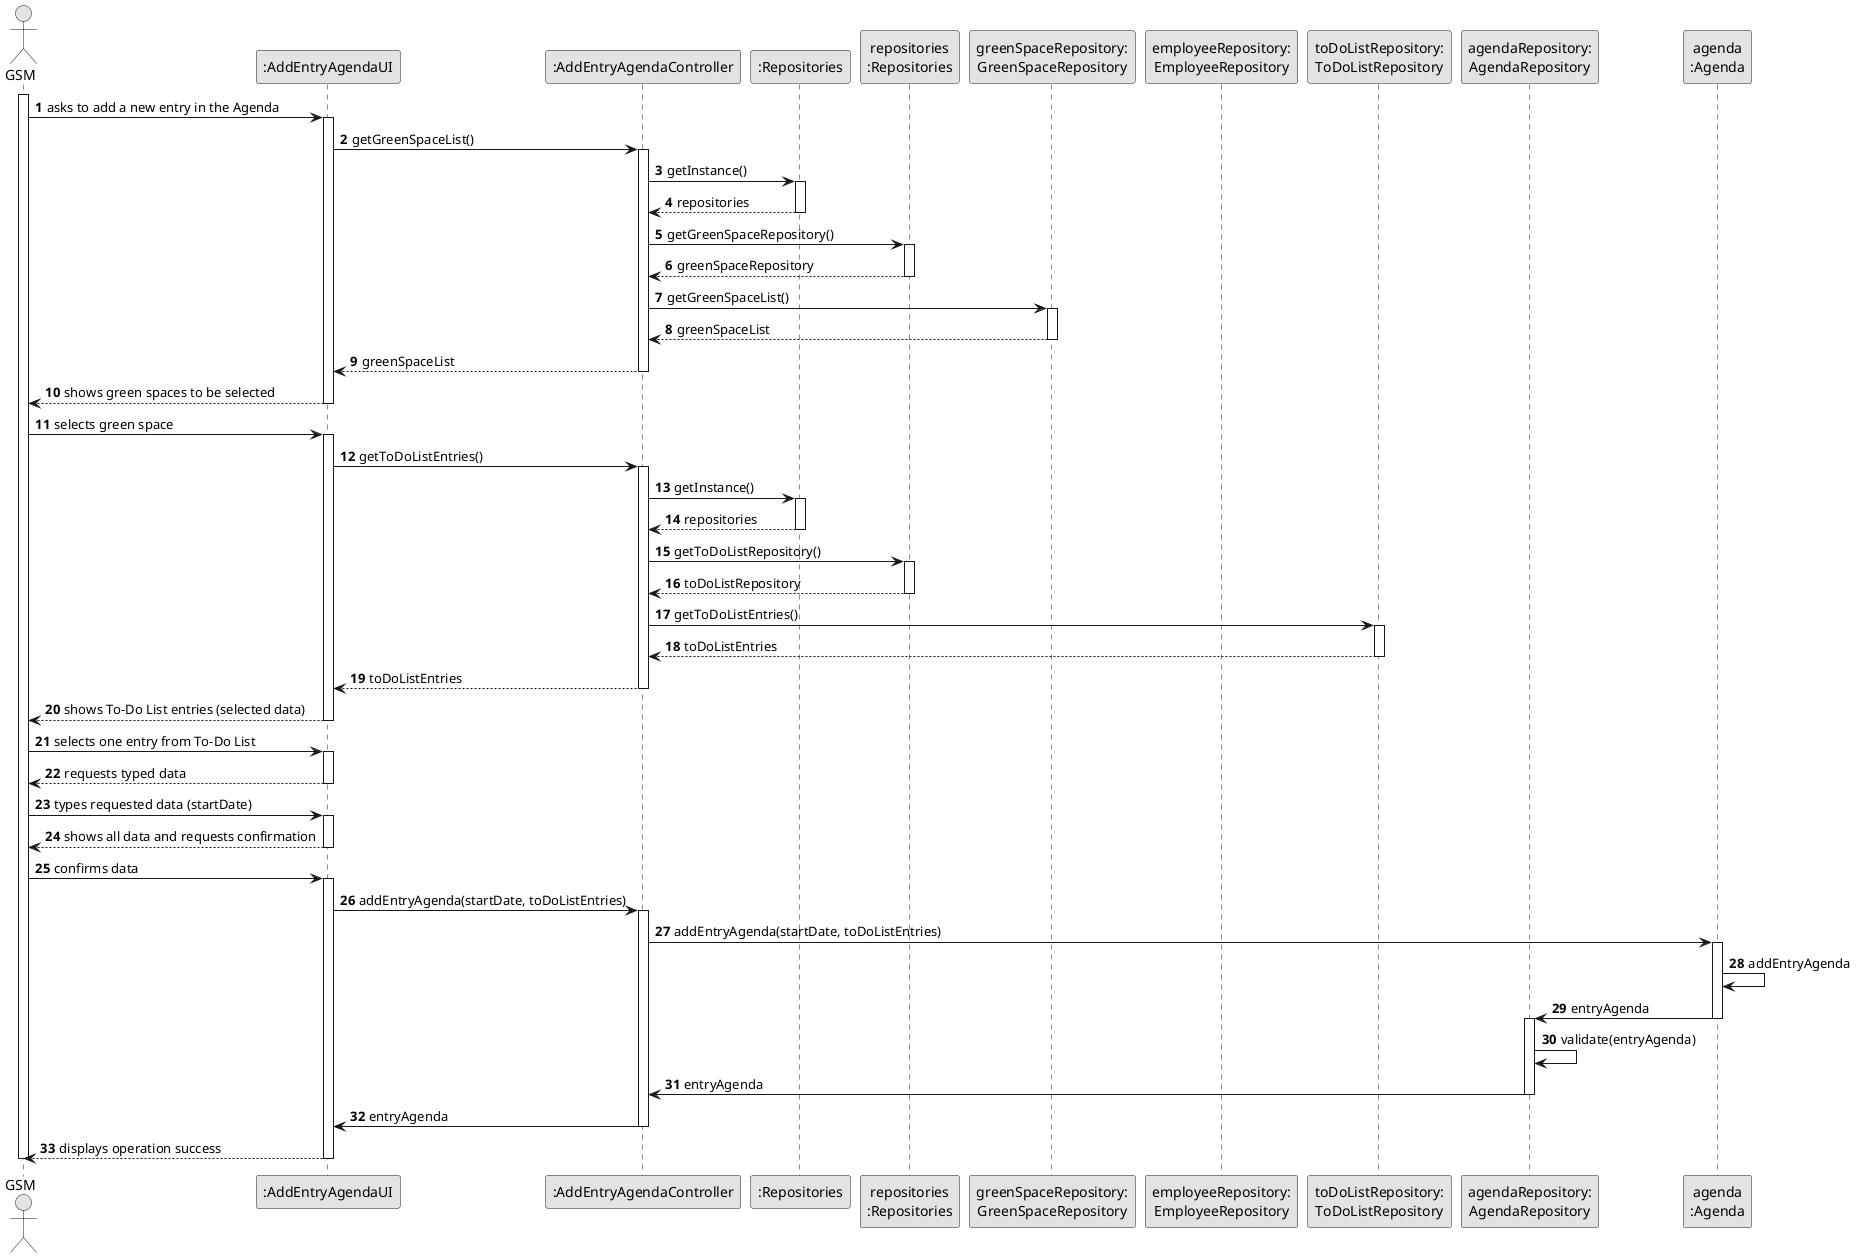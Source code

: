 @startuml
skinparam monochrome true
skinparam packageStyle rectangle
skinparam shadowing false

autonumber

'hide footbox
actor "GSM" as ADM
participant ":AddEntryAgendaUI" as UI
participant ":AddEntryAgendaController" as CTRL
participant ":Repositories" as RepositorySingleton
participant "repositories\n:Repositories" as PLAT
participant "greenSpaceRepository:\nGreenSpaceRepository" as GreenSpaceRepository
participant "employeeRepository:\nEmployeeRepository" as EmployeeRepository
participant "toDoListRepository:\nToDoListRepository" as ToDoListRepository
participant "agendaRepository:\nAgendaRepository" as AgendaRepository
participant "agenda\n:Agenda" as TAREFA

activate ADM

        ADM -> UI :  asks to add a new entry in the Agenda

        activate UI

            UI -> CTRL : getGreenSpaceList()
            activate CTRL

                CTRL -> RepositorySingleton : getInstance()
                activate RepositorySingleton

                    RepositorySingleton --> CTRL: repositories
                deactivate RepositorySingleton

                CTRL -> PLAT : getGreenSpaceRepository()
                activate PLAT

                    PLAT --> CTRL: greenSpaceRepository
                deactivate PLAT

                CTRL -> GreenSpaceRepository : getGreenSpaceList()
                activate GreenSpaceRepository

                    GreenSpaceRepository --> CTRL : greenSpaceList
                deactivate GreenSpaceRepository

                CTRL --> UI : greenSpaceList
            deactivate CTRL

            UI --> ADM : shows green spaces to be selected
        deactivate UI

    ADM -> UI : selects green space
    activate UI

UI -> CTRL : getToDoListEntries()
            activate CTRL

                CTRL -> RepositorySingleton : getInstance()
                activate RepositorySingleton

                    RepositorySingleton --> CTRL: repositories
                deactivate RepositorySingleton

                CTRL -> PLAT : getToDoListRepository()
                activate PLAT

                    PLAT --> CTRL: toDoListRepository
                deactivate PLAT

                CTRL -> ToDoListRepository : getToDoListEntries()
                activate ToDoListRepository

                    ToDoListRepository --> CTRL : toDoListEntries
                deactivate ToDoListRepository

                CTRL --> UI : toDoListEntries
            deactivate CTRL

            UI --> ADM : shows To-Do List entries (selected data)
        deactivate UI

    ADM -> UI : selects one entry from To-Do List
    activate UI

        UI --> ADM : requests typed data
    deactivate UI

    ADM -> UI : types requested data (startDate)
    activate UI

        UI --> ADM : shows all data and requests confirmation
    deactivate UI

    ADM -> UI : confirms data
    activate UI

        UI -> CTRL : addEntryAgenda(startDate, toDoListEntries)
        activate CTRL


            CTRL -> TAREFA: addEntryAgenda(startDate, toDoListEntries)
            activate TAREFA


                TAREFA -> TAREFA : addEntryAgenda

                TAREFA -> AgendaRepository : entryAgenda
                deactivate TAREFA
                activate AgendaRepository
                AgendaRepository -> AgendaRepository : validate(entryAgenda)
                AgendaRepository -> CTRL : entryAgenda
                deactivate AgendaRepository
                CTRL -> UI : entryAgenda
                deactivate CTRL
            UI --> ADM: displays operation success
    deactivate UI

deactivate ADM

@enduml